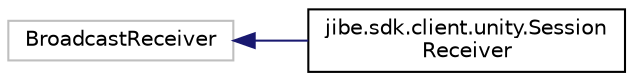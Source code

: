 digraph "Graphical Class Hierarchy"
{
  edge [fontname="Helvetica",fontsize="10",labelfontname="Helvetica",labelfontsize="10"];
  node [fontname="Helvetica",fontsize="10",shape=record];
  rankdir="LR";
  Node1 [label="BroadcastReceiver",height=0.2,width=0.4,color="grey75", fillcolor="white", style="filled"];
  Node1 -> Node2 [dir="back",color="midnightblue",fontsize="10",style="solid",fontname="Helvetica"];
  Node2 [label="jibe.sdk.client.unity.Session\lReceiver",height=0.2,width=0.4,color="black", fillcolor="white", style="filled",URL="$classjibe_1_1sdk_1_1client_1_1unity_1_1_session_receiver.html"];
}
